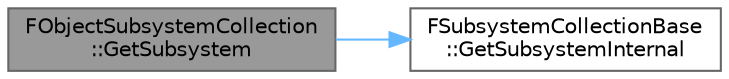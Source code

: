 digraph "FObjectSubsystemCollection::GetSubsystem"
{
 // INTERACTIVE_SVG=YES
 // LATEX_PDF_SIZE
  bgcolor="transparent";
  edge [fontname=Helvetica,fontsize=10,labelfontname=Helvetica,labelfontsize=10];
  node [fontname=Helvetica,fontsize=10,shape=box,height=0.2,width=0.4];
  rankdir="LR";
  Node1 [id="Node000001",label="FObjectSubsystemCollection\l::GetSubsystem",height=0.2,width=0.4,color="gray40", fillcolor="grey60", style="filled", fontcolor="black",tooltip="Get a Subsystem by type."];
  Node1 -> Node2 [id="edge1_Node000001_Node000002",color="steelblue1",style="solid",tooltip=" "];
  Node2 [id="Node000002",label="FSubsystemCollectionBase\l::GetSubsystemInternal",height=0.2,width=0.4,color="grey40", fillcolor="white", style="filled",URL="$d7/d47/classFSubsystemCollectionBase.html#a2ae904481aa656cf7dcd39aed954f9d1",tooltip="Get a Subsystem by type."];
}
